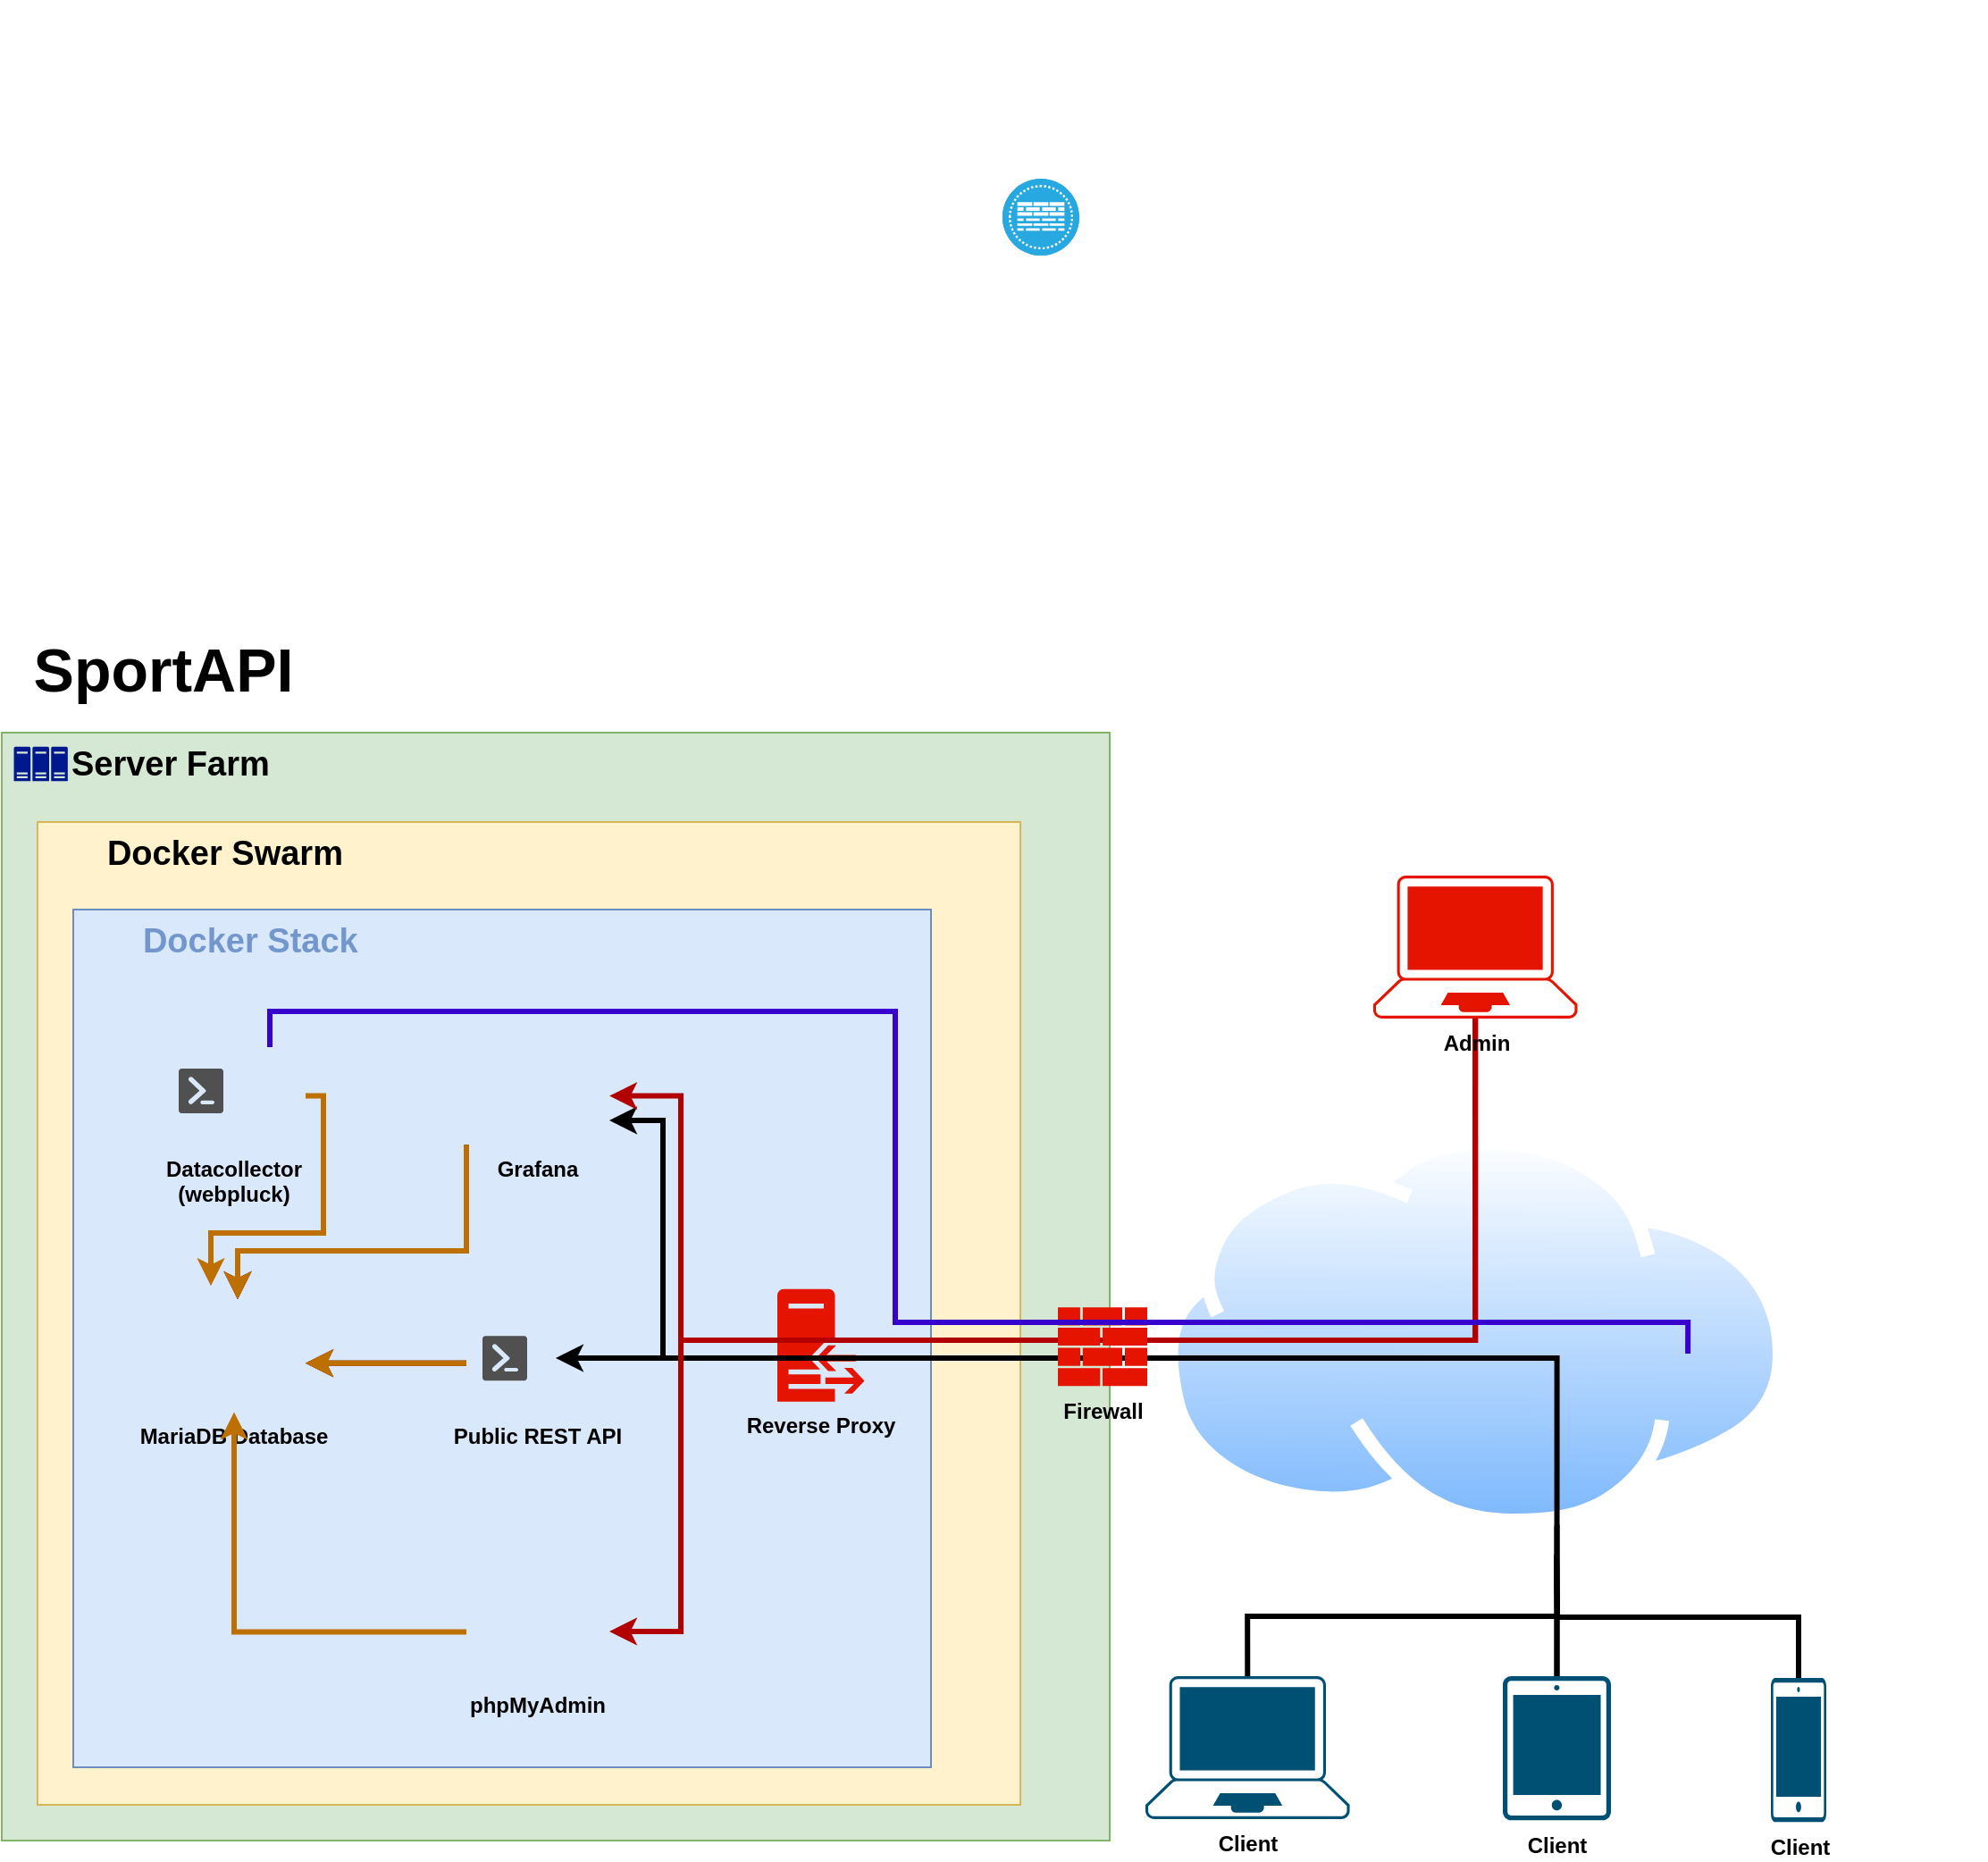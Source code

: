 <mxfile version="16.6.6" type="onedrive"><diagram id="1kQ4zj5hhw_GbzSQy2SO" name="Page-1"><mxGraphModel dx="2012" dy="728" grid="1" gridSize="10" guides="1" tooltips="1" connect="1" arrows="1" fold="1" page="1" pageScale="1" pageWidth="827" pageHeight="1169" math="0" shadow="0"><root><mxCell id="0"/><mxCell id="1" parent="0"/><mxCell id="qCug3SYTEFzVI49xKBfJ-106" value="" style="group" vertex="1" connectable="0" parent="1"><mxGeometry x="-550" y="550" width="620" height="620" as="geometry"/></mxCell><mxCell id="qCug3SYTEFzVI49xKBfJ-71" value="" style="group;fillColor=#cdeb8b;strokeColor=#36393d;recursiveResize=0;container=0;" vertex="1" connectable="0" parent="qCug3SYTEFzVI49xKBfJ-106"><mxGeometry width="620.0" height="620.0" as="geometry"/></mxCell><mxCell id="qCug3SYTEFzVI49xKBfJ-72" value="&lt;b&gt;&lt;font style=&quot;font-size: 19px&quot;&gt;&amp;nbsp; &amp;nbsp; &amp;nbsp; &amp;nbsp;Server Farm&lt;/font&gt;&lt;/b&gt;" style="rounded=0;whiteSpace=wrap;html=1;fillColor=#d5e8d4;strokeColor=#82b366;align=left;verticalAlign=top;" vertex="1" parent="qCug3SYTEFzVI49xKBfJ-106"><mxGeometry width="620.0" height="620.0" as="geometry"/></mxCell><mxCell id="qCug3SYTEFzVI49xKBfJ-105" value="" style="sketch=0;aspect=fixed;pointerEvents=1;shadow=0;dashed=0;html=1;strokeColor=none;labelPosition=center;verticalLabelPosition=bottom;verticalAlign=top;align=center;fillColor=#00188D;shape=mxgraph.mscae.enterprise.server_farm;labelBackgroundColor=none;fontSize=34;fontColor=#000000;" vertex="1" parent="qCug3SYTEFzVI49xKBfJ-106"><mxGeometry x="6.764" y="7.891" width="30.149" height="19.287" as="geometry"/></mxCell><mxCell id="qCug3SYTEFzVI49xKBfJ-36" value="" style="group;fillColor=#fff2cc;strokeColor=#d6b656;recursiveResize=0;" vertex="1" connectable="0" parent="1"><mxGeometry x="-530" y="600" width="550" height="550" as="geometry"/></mxCell><mxCell id="qCug3SYTEFzVI49xKBfJ-37" value="&lt;b&gt;&lt;font style=&quot;font-size: 19px&quot;&gt;&amp;nbsp; &amp;nbsp; &amp;nbsp; &amp;nbsp;Docker Swarm&lt;/font&gt;&lt;/b&gt;" style="rounded=0;whiteSpace=wrap;html=1;fillColor=#fff2cc;strokeColor=#d6b656;align=left;verticalAlign=top;" vertex="1" parent="qCug3SYTEFzVI49xKBfJ-36"><mxGeometry width="550" height="550" as="geometry"/></mxCell><mxCell id="qCug3SYTEFzVI49xKBfJ-35" value="" style="group;recursiveResize=0;" vertex="1" connectable="0" parent="qCug3SYTEFzVI49xKBfJ-36"><mxGeometry x="20" y="49" width="480" height="481" as="geometry"/></mxCell><mxCell id="qCug3SYTEFzVI49xKBfJ-3" value="&lt;b&gt;&lt;font style=&quot;font-size: 19px&quot;&gt;&amp;nbsp; &amp;nbsp; &amp;nbsp; &amp;nbsp;Docker Stack&lt;/font&gt;&lt;/b&gt;" style="rounded=0;whiteSpace=wrap;html=1;fillColor=#dae8fc;strokeColor=#6c8ebf;align=left;verticalAlign=top;fontColor=#7397CC;" vertex="1" parent="qCug3SYTEFzVI49xKBfJ-35"><mxGeometry width="480" height="480" as="geometry"/></mxCell><mxCell id="qCug3SYTEFzVI49xKBfJ-6" value="" style="shape=image;html=1;verticalAlign=top;verticalLabelPosition=bottom;labelBackgroundColor=#ffffff;imageAspect=0;aspect=fixed;image=https://cdn1.iconfinder.com/data/icons/unicons-line-vol-3/24/docker-128.png" vertex="1" parent="qCug3SYTEFzVI49xKBfJ-35"><mxGeometry x="1" width="40" height="40" as="geometry"/></mxCell><mxCell id="qCug3SYTEFzVI49xKBfJ-21" value="" style="group;verticalAlign=bottom;" vertex="1" connectable="0" parent="qCug3SYTEFzVI49xKBfJ-35"><mxGeometry x="220" y="210.6" width="80" height="70.6" as="geometry"/></mxCell><mxCell id="qCug3SYTEFzVI49xKBfJ-29" value="" style="shape=image;verticalLabelPosition=bottom;labelBackgroundColor=default;verticalAlign=top;aspect=fixed;imageAspect=0;image=https://github.com/jpsider/RestPS/raw/master/z_Images/icon_2.png;" vertex="1" parent="qCug3SYTEFzVI49xKBfJ-21"><mxGeometry x="35.51" y="-5" width="39.49" height="30" as="geometry"/></mxCell><mxCell id="qCug3SYTEFzVI49xKBfJ-22" value="" style="shape=image;html=1;verticalAlign=top;verticalLabelPosition=bottom;labelBackgroundColor=#ffffff;imageAspect=0;aspect=fixed;image=https://cdn2.iconfinder.com/data/icons/crystalproject/128x128/apps/tux.png;fontSize=19;fontColor=#7397CC;" vertex="1" parent="qCug3SYTEFzVI49xKBfJ-21"><mxGeometry x="12" width="30" height="30" as="geometry"/></mxCell><mxCell id="qCug3SYTEFzVI49xKBfJ-23" value="Public REST API" style="shape=image;verticalLabelPosition=bottom;labelBackgroundColor=none;verticalAlign=top;aspect=fixed;imageAspect=0;image=https://container-lion.com/files/content/contaimo/lagercontainer/lagercontainer_xxl/Lagercontainer-XXL_rot.png;fontStyle=1" vertex="1" parent="qCug3SYTEFzVI49xKBfJ-21"><mxGeometry y="16" width="80" height="54.6" as="geometry"/></mxCell><mxCell id="qCug3SYTEFzVI49xKBfJ-24" value="" style="sketch=0;pointerEvents=1;shadow=0;dashed=0;html=1;strokeColor=none;fillColor=#505050;labelPosition=center;verticalLabelPosition=bottom;verticalAlign=top;outlineConnect=0;align=center;shape=mxgraph.office.concepts.powershell;fontSize=19;fontColor=#7397CC;" vertex="1" parent="qCug3SYTEFzVI49xKBfJ-21"><mxGeometry x="9" y="28" width="25" height="25" as="geometry"/></mxCell><mxCell id="qCug3SYTEFzVI49xKBfJ-25" value="" style="group;verticalAlign=bottom;" vertex="1" connectable="0" parent="qCug3SYTEFzVI49xKBfJ-35"><mxGeometry x="220" y="361" width="80" height="70.6" as="geometry"/></mxCell><mxCell id="qCug3SYTEFzVI49xKBfJ-26" value="" style="shape=image;html=1;verticalAlign=top;verticalLabelPosition=bottom;labelBackgroundColor=#ffffff;imageAspect=0;aspect=fixed;image=https://cdn2.iconfinder.com/data/icons/crystalproject/128x128/apps/tux.png;fontSize=19;fontColor=#7397CC;" vertex="1" parent="qCug3SYTEFzVI49xKBfJ-25"><mxGeometry x="12" width="30" height="30" as="geometry"/></mxCell><mxCell id="qCug3SYTEFzVI49xKBfJ-27" value="phpMyAdmin" style="shape=image;verticalLabelPosition=bottom;labelBackgroundColor=none;verticalAlign=top;aspect=fixed;imageAspect=0;image=https://container-lion.com/files/content/contaimo/lagercontainer/lagercontainer_xxl/Lagercontainer-XXL_rot.png;fontStyle=1" vertex="1" parent="qCug3SYTEFzVI49xKBfJ-25"><mxGeometry y="16" width="80" height="54.6" as="geometry"/></mxCell><mxCell id="qCug3SYTEFzVI49xKBfJ-30" value="" style="shape=image;verticalLabelPosition=bottom;labelBackgroundColor=default;verticalAlign=top;aspect=fixed;imageAspect=0;image=https://i.pinimg.com/originals/72/d1/4e/72d14e08ee83c1ed56e4a5b5622ccc1e.png;" vertex="1" parent="qCug3SYTEFzVI49xKBfJ-25"><mxGeometry x="7.6" y="25.6" width="33.4" height="33.4" as="geometry"/></mxCell><mxCell id="qCug3SYTEFzVI49xKBfJ-42" value="" style="group;verticalAlign=bottom;" vertex="1" connectable="0" parent="qCug3SYTEFzVI49xKBfJ-35"><mxGeometry x="220" y="61" width="80" height="70.6" as="geometry"/></mxCell><mxCell id="qCug3SYTEFzVI49xKBfJ-43" value="" style="shape=image;html=1;verticalAlign=top;verticalLabelPosition=bottom;labelBackgroundColor=#ffffff;imageAspect=0;aspect=fixed;image=https://cdn2.iconfinder.com/data/icons/crystalproject/128x128/apps/tux.png;fontSize=19;fontColor=#7397CC;" vertex="1" parent="qCug3SYTEFzVI49xKBfJ-42"><mxGeometry x="12" width="30" height="30" as="geometry"/></mxCell><mxCell id="qCug3SYTEFzVI49xKBfJ-44" value="Grafana" style="shape=image;verticalLabelPosition=bottom;labelBackgroundColor=none;verticalAlign=top;aspect=fixed;imageAspect=0;image=https://container-lion.com/files/content/contaimo/lagercontainer/lagercontainer_xxl/Lagercontainer-XXL_rot.png;fontStyle=1" vertex="1" parent="qCug3SYTEFzVI49xKBfJ-42"><mxGeometry y="16" width="80" height="54.6" as="geometry"/></mxCell><mxCell id="qCug3SYTEFzVI49xKBfJ-46" value="" style="shape=image;verticalLabelPosition=bottom;labelBackgroundColor=default;verticalAlign=top;aspect=fixed;imageAspect=0;image=https://docs.checkmk.com/latest/images/grafana_logo.png;" vertex="1" parent="qCug3SYTEFzVI49xKBfJ-42"><mxGeometry x="8" y="27.3" width="25.7" height="25.7" as="geometry"/></mxCell><mxCell id="qCug3SYTEFzVI49xKBfJ-15" value="" style="group;verticalAlign=bottom;" vertex="1" connectable="0" parent="qCug3SYTEFzVI49xKBfJ-35"><mxGeometry x="50" y="210.6" width="80" height="70.6" as="geometry"/></mxCell><mxCell id="qCug3SYTEFzVI49xKBfJ-11" value="" style="shape=image;html=1;verticalAlign=top;verticalLabelPosition=bottom;labelBackgroundColor=#ffffff;imageAspect=0;aspect=fixed;image=https://cdn2.iconfinder.com/data/icons/crystalproject/128x128/apps/tux.png;fontSize=19;fontColor=#7397CC;" vertex="1" parent="qCug3SYTEFzVI49xKBfJ-15"><mxGeometry x="12" width="30" height="30" as="geometry"/></mxCell><mxCell id="qCug3SYTEFzVI49xKBfJ-13" value="MariaDB Database" style="shape=image;verticalLabelPosition=bottom;labelBackgroundColor=none;verticalAlign=top;aspect=fixed;imageAspect=0;image=https://container-lion.com/files/content/contaimo/lagercontainer/lagercontainer_xxl/Lagercontainer-XXL_rot.png;fontStyle=1" vertex="1" parent="qCug3SYTEFzVI49xKBfJ-15"><mxGeometry y="16" width="80" height="54.6" as="geometry"/></mxCell><mxCell id="qCug3SYTEFzVI49xKBfJ-14" value="" style="shape=image;verticalLabelPosition=bottom;labelBackgroundColor=default;verticalAlign=top;aspect=fixed;imageAspect=0;image=https://www.sindastra.de/wp-content/uploads/2021/10/2019_11_mariadb-logo-vert_blue-transparent.png;" vertex="1" parent="qCug3SYTEFzVI49xKBfJ-15"><mxGeometry x="2.41" y="23.25" width="40.17" height="32.75" as="geometry"/></mxCell><mxCell id="qCug3SYTEFzVI49xKBfJ-17" value="" style="group;verticalAlign=bottom;" vertex="1" connectable="0" parent="qCug3SYTEFzVI49xKBfJ-35"><mxGeometry x="50" y="61" width="80" height="70.6" as="geometry"/></mxCell><mxCell id="qCug3SYTEFzVI49xKBfJ-18" value="" style="shape=image;html=1;verticalAlign=top;verticalLabelPosition=bottom;labelBackgroundColor=#ffffff;imageAspect=0;aspect=fixed;image=https://cdn2.iconfinder.com/data/icons/crystalproject/128x128/apps/tux.png;fontSize=19;fontColor=#7397CC;" vertex="1" parent="qCug3SYTEFzVI49xKBfJ-17"><mxGeometry x="12" width="30" height="30" as="geometry"/></mxCell><mxCell id="qCug3SYTEFzVI49xKBfJ-19" value="Datacollector&#10;(webpluck)" style="shape=image;verticalLabelPosition=bottom;labelBackgroundColor=none;verticalAlign=top;aspect=fixed;imageAspect=0;image=https://container-lion.com/files/content/contaimo/lagercontainer/lagercontainer_xxl/Lagercontainer-XXL_rot.png;fontStyle=1" vertex="1" parent="qCug3SYTEFzVI49xKBfJ-17"><mxGeometry y="16" width="80" height="54.6" as="geometry"/></mxCell><mxCell id="qCug3SYTEFzVI49xKBfJ-10" value="" style="sketch=0;pointerEvents=1;shadow=0;dashed=0;html=1;strokeColor=none;fillColor=#505050;labelPosition=center;verticalLabelPosition=bottom;verticalAlign=top;outlineConnect=0;align=center;shape=mxgraph.office.concepts.powershell;fontSize=19;fontColor=#7397CC;" vertex="1" parent="qCug3SYTEFzVI49xKBfJ-17"><mxGeometry x="9" y="28" width="25" height="25" as="geometry"/></mxCell><mxCell id="qCug3SYTEFzVI49xKBfJ-55" style="edgeStyle=orthogonalEdgeStyle;rounded=0;orthogonalLoop=1;jettySize=auto;html=1;exitX=0;exitY=0.5;exitDx=0;exitDy=0;entryX=1;entryY=0.5;entryDx=0;entryDy=0;fontSize=12;fontColor=#000000;strokeWidth=3;" edge="1" parent="qCug3SYTEFzVI49xKBfJ-35" source="qCug3SYTEFzVI49xKBfJ-23" target="qCug3SYTEFzVI49xKBfJ-13"><mxGeometry relative="1" as="geometry"/></mxCell><mxCell id="qCug3SYTEFzVI49xKBfJ-57" style="edgeStyle=orthogonalEdgeStyle;rounded=0;orthogonalLoop=1;jettySize=auto;html=1;exitX=0;exitY=0.5;exitDx=0;exitDy=0;entryX=0.5;entryY=1;entryDx=0;entryDy=0;fontSize=12;fontColor=#000000;strokeWidth=3;fillColor=#f0a30a;strokeColor=#BD7000;" edge="1" parent="qCug3SYTEFzVI49xKBfJ-35" source="qCug3SYTEFzVI49xKBfJ-27" target="qCug3SYTEFzVI49xKBfJ-13"><mxGeometry relative="1" as="geometry"/></mxCell><mxCell id="qCug3SYTEFzVI49xKBfJ-58" style="edgeStyle=orthogonalEdgeStyle;rounded=0;orthogonalLoop=1;jettySize=auto;html=1;exitX=0;exitY=1;exitDx=0;exitDy=0;entryX=1;entryY=0.25;entryDx=0;entryDy=0;fontSize=12;fontColor=#000000;strokeWidth=3;" edge="1" parent="qCug3SYTEFzVI49xKBfJ-35" source="qCug3SYTEFzVI49xKBfJ-44" target="qCug3SYTEFzVI49xKBfJ-11"><mxGeometry relative="1" as="geometry"><Array as="points"><mxPoint x="220" y="191"/><mxPoint x="92" y="191"/></Array></mxGeometry></mxCell><mxCell id="qCug3SYTEFzVI49xKBfJ-59" style="edgeStyle=orthogonalEdgeStyle;rounded=0;orthogonalLoop=1;jettySize=auto;html=1;exitX=0;exitY=0.5;exitDx=0;exitDy=0;entryX=1;entryY=0.5;entryDx=0;entryDy=0;fontSize=12;fontColor=#000000;strokeWidth=3;fillColor=#fa6800;strokeColor=#C73500;" edge="1" parent="qCug3SYTEFzVI49xKBfJ-35"><mxGeometry relative="1" as="geometry"><mxPoint x="220" y="253.9" as="sourcePoint"/><mxPoint x="130" y="253.9" as="targetPoint"/></mxGeometry></mxCell><mxCell id="qCug3SYTEFzVI49xKBfJ-60" style="edgeStyle=orthogonalEdgeStyle;rounded=0;orthogonalLoop=1;jettySize=auto;html=1;exitX=0;exitY=1;exitDx=0;exitDy=0;entryX=1;entryY=0.25;entryDx=0;entryDy=0;fontSize=12;fontColor=#000000;strokeWidth=3;fillColor=#fa6800;strokeColor=#C73500;" edge="1" parent="qCug3SYTEFzVI49xKBfJ-35"><mxGeometry relative="1" as="geometry"><mxPoint x="220" y="131.6" as="sourcePoint"/><mxPoint x="92" y="218.1" as="targetPoint"/><Array as="points"><mxPoint x="220" y="191"/><mxPoint x="92" y="191"/></Array></mxGeometry></mxCell><mxCell id="qCug3SYTEFzVI49xKBfJ-41" value="Reverse Proxy" style="sketch=0;pointerEvents=1;shadow=0;dashed=0;html=1;strokeColor=none;fillColor=#e51400;labelPosition=center;verticalLabelPosition=bottom;verticalAlign=top;outlineConnect=0;align=center;shape=mxgraph.office.servers.reverse_proxy;labelBackgroundColor=none;fontSize=12;fontColor=#000000;fontStyle=1;aspect=fixed;" vertex="1" parent="qCug3SYTEFzVI49xKBfJ-35"><mxGeometry x="394" y="212.4" width="48.74" height="63" as="geometry"/></mxCell><mxCell id="qCug3SYTEFzVI49xKBfJ-112" style="edgeStyle=orthogonalEdgeStyle;rounded=0;orthogonalLoop=1;jettySize=auto;html=1;exitX=0;exitY=1;exitDx=0;exitDy=0;entryX=1;entryY=0.25;entryDx=0;entryDy=0;fontSize=12;fontColor=#000000;strokeWidth=3;fillColor=#f0a30a;strokeColor=#BD7000;" edge="1" parent="qCug3SYTEFzVI49xKBfJ-35"><mxGeometry relative="1" as="geometry"><mxPoint x="220.0" y="131.6" as="sourcePoint"/><mxPoint x="92" y="218.1" as="targetPoint"/><Array as="points"><mxPoint x="220" y="191"/><mxPoint x="92" y="191"/></Array></mxGeometry></mxCell><mxCell id="qCug3SYTEFzVI49xKBfJ-113" style="edgeStyle=orthogonalEdgeStyle;rounded=0;orthogonalLoop=1;jettySize=auto;html=1;exitX=1;exitY=0.5;exitDx=0;exitDy=0;entryX=0.5;entryY=0;entryDx=0;entryDy=0;fontSize=12;fontColor=#000000;endArrow=classic;endFill=1;strokeWidth=3;fillColor=#f0a30a;strokeColor=#BD7000;" edge="1" parent="qCug3SYTEFzVI49xKBfJ-35"><mxGeometry relative="1" as="geometry"><mxPoint x="130" y="104.3" as="sourcePoint"/><mxPoint x="77" y="210.6" as="targetPoint"/><Array as="points"><mxPoint x="140" y="104"/><mxPoint x="140" y="181"/><mxPoint x="77" y="181"/></Array></mxGeometry></mxCell><mxCell id="qCug3SYTEFzVI49xKBfJ-114" style="edgeStyle=orthogonalEdgeStyle;rounded=0;orthogonalLoop=1;jettySize=auto;html=1;exitX=0;exitY=0.5;exitDx=0;exitDy=0;entryX=1;entryY=0.5;entryDx=0;entryDy=0;fontSize=12;fontColor=#000000;strokeWidth=3;fillColor=#f0a30a;strokeColor=#BD7000;" edge="1" parent="qCug3SYTEFzVI49xKBfJ-35"><mxGeometry relative="1" as="geometry"><mxPoint x="220.0" y="253.9" as="sourcePoint"/><mxPoint x="130" y="253.9" as="targetPoint"/></mxGeometry></mxCell><mxCell id="qCug3SYTEFzVI49xKBfJ-70" value="" style="shape=image;html=1;verticalAlign=top;verticalLabelPosition=bottom;labelBackgroundColor=#ffffff;imageAspect=0;aspect=fixed;image=https://cdn1.iconfinder.com/data/icons/unicons-line-vol-3/24/docker-128.png" vertex="1" parent="qCug3SYTEFzVI49xKBfJ-36"><mxGeometry width="40" height="40" as="geometry"/></mxCell><mxCell id="qCug3SYTEFzVI49xKBfJ-54" style="edgeStyle=orthogonalEdgeStyle;rounded=0;orthogonalLoop=1;jettySize=auto;html=1;exitX=0.5;exitY=0;exitDx=0;exitDy=0;exitPerimeter=0;entryX=0.625;entryY=0.447;entryDx=0;entryDy=0;entryPerimeter=0;fontSize=12;fontColor=#000000;strokeWidth=3;" edge="1" parent="1" source="qCug3SYTEFzVI49xKBfJ-49" target="qCug3SYTEFzVI49xKBfJ-23"><mxGeometry relative="1" as="geometry"><Array as="points"><mxPoint x="320" y="900"/></Array></mxGeometry></mxCell><mxCell id="qCug3SYTEFzVI49xKBfJ-8" value="" style="shape=image;html=1;verticalAlign=top;verticalLabelPosition=bottom;labelBackgroundColor=#ffffff;imageAspect=0;aspect=fixed;image=https://cdn2.iconfinder.com/data/icons/crystalproject/128x128/apps/tux.png;fontSize=19;fontColor=#7397CC;" vertex="1" parent="1"><mxGeometry x="-128" y="140" width="30" height="30" as="geometry"/></mxCell><mxCell id="qCug3SYTEFzVI49xKBfJ-7" value="" style="shape=image;verticalLabelPosition=bottom;labelBackgroundColor=default;verticalAlign=top;aspect=fixed;imageAspect=0;image=https://container-lion.com/files/content/contaimo/lagercontainer/lagercontainer_xxl/Lagercontainer-XXL_rot.png;" vertex="1" parent="1"><mxGeometry x="-140" y="156" width="80" height="54.6" as="geometry"/></mxCell><mxCell id="qCug3SYTEFzVI49xKBfJ-9" value="" style="shape=image;verticalLabelPosition=bottom;labelBackgroundColor=default;verticalAlign=top;aspect=fixed;imageAspect=0;image=https://www.sindastra.de/wp-content/uploads/2021/10/2019_11_mariadb-logo-vert_blue-transparent.png;" vertex="1" parent="1"><mxGeometry x="-137.59" y="163.25" width="40.17" height="32.75" as="geometry"/></mxCell><mxCell id="qCug3SYTEFzVI49xKBfJ-31" value="" style="fillColor=#28A8E0;verticalLabelPosition=bottom;sketch=0;html=1;strokeColor=#ffffff;verticalAlign=top;align=center;points=[[0.145,0.145,0],[0.5,0,0],[0.855,0.145,0],[1,0.5,0],[0.855,0.855,0],[0.5,1,0],[0.145,0.855,0],[0,0.5,0]];pointerEvents=1;shape=mxgraph.cisco_safe.compositeIcon;bgIcon=ellipse;resIcon=mxgraph.cisco_safe.capability.virtual_firewall;labelBackgroundColor=none;fontSize=19;fontColor=#7397CC;" vertex="1" parent="1"><mxGeometry x="10" y="240" width="43" height="43" as="geometry"/></mxCell><mxCell id="qCug3SYTEFzVI49xKBfJ-40" value="" style="aspect=fixed;perimeter=ellipsePerimeter;html=1;align=center;shadow=0;dashed=0;spacingTop=3;image;image=img/lib/active_directory/internet_cloud.svg;labelBackgroundColor=none;fontSize=19;fontColor=#7397CC;" vertex="1" parent="1"><mxGeometry x="100" y="775" width="349.21" height="220" as="geometry"/></mxCell><mxCell id="qCug3SYTEFzVI49xKBfJ-64" style="edgeStyle=orthogonalEdgeStyle;rounded=0;orthogonalLoop=1;jettySize=auto;html=1;exitX=0.5;exitY=0;exitDx=0;exitDy=0;exitPerimeter=0;fontSize=12;fontColor=#000000;strokeWidth=3;endArrow=none;endFill=0;" edge="1" parent="1" source="qCug3SYTEFzVI49xKBfJ-47"><mxGeometry relative="1" as="geometry"><mxPoint x="320" y="1010" as="targetPoint"/></mxGeometry></mxCell><mxCell id="qCug3SYTEFzVI49xKBfJ-47" value="&lt;b&gt;Client&lt;/b&gt;" style="points=[[0.13,0.02,0],[0.5,0,0],[0.87,0.02,0],[0.885,0.4,0],[0.985,0.985,0],[0.5,1,0],[0.015,0.985,0],[0.115,0.4,0]];verticalLabelPosition=bottom;sketch=0;html=1;verticalAlign=top;aspect=fixed;align=center;pointerEvents=1;shape=mxgraph.cisco19.laptop;fillColor=#005073;strokeColor=none;labelBackgroundColor=none;fontSize=12;fontColor=#000000;" vertex="1" parent="1"><mxGeometry x="90" y="1078" width="114.29" height="80" as="geometry"/></mxCell><mxCell id="qCug3SYTEFzVI49xKBfJ-65" style="edgeStyle=orthogonalEdgeStyle;rounded=0;orthogonalLoop=1;jettySize=auto;html=1;exitX=0.5;exitY=0;exitDx=0;exitDy=0;exitPerimeter=0;fontSize=12;fontColor=#000000;endArrow=none;endFill=0;strokeWidth=3;" edge="1" parent="1" source="qCug3SYTEFzVI49xKBfJ-48"><mxGeometry relative="1" as="geometry"><mxPoint x="320" y="1010" as="targetPoint"/></mxGeometry></mxCell><mxCell id="qCug3SYTEFzVI49xKBfJ-53" style="edgeStyle=orthogonalEdgeStyle;rounded=0;orthogonalLoop=1;jettySize=auto;html=1;exitX=0.5;exitY=0;exitDx=0;exitDy=0;exitPerimeter=0;entryX=1;entryY=0.75;entryDx=0;entryDy=0;fontSize=12;fontColor=#000000;strokeWidth=3;" edge="1" parent="1" source="qCug3SYTEFzVI49xKBfJ-49" target="qCug3SYTEFzVI49xKBfJ-44"><mxGeometry relative="1" as="geometry"><Array as="points"><mxPoint x="320" y="900"/><mxPoint x="-180" y="900"/><mxPoint x="-180" y="767"/></Array></mxGeometry></mxCell><mxCell id="qCug3SYTEFzVI49xKBfJ-48" value="&lt;b&gt;Client&lt;/b&gt;" style="sketch=0;points=[[0.015,0.015,0],[0.985,0.015,0],[0.985,0.985,0],[0.015,0.985,0],[0.25,0,0],[0.5,0,0],[0.75,0,0],[1,0.25,0],[1,0.5,0],[1,0.75,0],[0.75,1,0],[0.5,1,0],[0.25,1,0],[0,0.75,0],[0,0.5,0],[0,0.25,0]];verticalLabelPosition=bottom;html=1;verticalAlign=top;align=center;pointerEvents=1;shape=mxgraph.cisco19.handheld;fillColor=#005073;strokeColor=none;labelBackgroundColor=none;fontSize=12;fontColor=#000000;" vertex="1" parent="1"><mxGeometry x="440" y="1079" width="31" height="80.67" as="geometry"/></mxCell><mxCell id="qCug3SYTEFzVI49xKBfJ-49" value="&lt;b&gt;Client&lt;br&gt;&lt;/b&gt;" style="sketch=0;points=[[0.015,0.015,0],[0.985,0.015,0],[0.985,0.985,0],[0.015,0.985,0],[0.25,0,0],[0.5,0,0],[0.75,0,0],[1,0.25,0],[1,0.5,0],[1,0.75,0],[0.75,1,0],[0.5,1,0],[0.25,1,0],[0,0.75,0],[0,0.5,0],[0,0.25,0]];verticalLabelPosition=bottom;html=1;verticalAlign=top;aspect=fixed;align=center;pointerEvents=1;shape=mxgraph.cisco19.handheld;fillColor=#005073;strokeColor=none;labelBackgroundColor=none;fontSize=12;fontColor=#000000;" vertex="1" parent="1"><mxGeometry x="290" y="1078" width="60.5" height="80.67" as="geometry"/></mxCell><mxCell id="qCug3SYTEFzVI49xKBfJ-51" style="edgeStyle=orthogonalEdgeStyle;rounded=0;orthogonalLoop=1;jettySize=auto;html=1;exitX=0.5;exitY=1;exitDx=0;exitDy=0;exitPerimeter=0;fontSize=12;fontColor=#000000;fillColor=#e51400;strokeColor=#B20000;strokeWidth=3;" edge="1" parent="1" source="qCug3SYTEFzVI49xKBfJ-50" target="qCug3SYTEFzVI49xKBfJ-27"><mxGeometry relative="1" as="geometry"><Array as="points"><mxPoint x="275" y="890"/><mxPoint x="-170" y="890"/><mxPoint x="-170" y="1053"/></Array></mxGeometry></mxCell><mxCell id="qCug3SYTEFzVI49xKBfJ-68" style="edgeStyle=orthogonalEdgeStyle;rounded=0;orthogonalLoop=1;jettySize=auto;html=1;exitX=0.5;exitY=1;exitDx=0;exitDy=0;exitPerimeter=0;entryX=1;entryY=0.5;entryDx=0;entryDy=0;fontSize=12;fontColor=#000000;endArrow=classic;endFill=1;strokeWidth=3;fillColor=#e51400;strokeColor=#B20000;" edge="1" parent="1" source="qCug3SYTEFzVI49xKBfJ-50" target="qCug3SYTEFzVI49xKBfJ-44"><mxGeometry relative="1" as="geometry"><Array as="points"><mxPoint x="275" y="890"/><mxPoint x="-170" y="890"/><mxPoint x="-170" y="753"/></Array></mxGeometry></mxCell><mxCell id="qCug3SYTEFzVI49xKBfJ-50" value="Admin" style="points=[[0.13,0.02,0],[0.5,0,0],[0.87,0.02,0],[0.885,0.4,0],[0.985,0.985,0],[0.5,1,0],[0.015,0.985,0],[0.115,0.4,0]];verticalLabelPosition=bottom;sketch=0;html=1;verticalAlign=top;aspect=fixed;align=center;pointerEvents=1;shape=mxgraph.cisco19.laptop;fillColor=#e51400;strokeColor=#B20000;labelBackgroundColor=none;fontSize=12;fontColor=#000000;fontStyle=1" vertex="1" parent="1"><mxGeometry x="217.46" y="630" width="114.29" height="80" as="geometry"/></mxCell><mxCell id="qCug3SYTEFzVI49xKBfJ-34" value="Firewall" style="sketch=0;aspect=fixed;pointerEvents=1;shadow=0;dashed=0;html=1;strokeColor=none;labelPosition=center;verticalLabelPosition=bottom;verticalAlign=top;align=center;fillColor=#e51400;shape=mxgraph.mscae.enterprise.firewall;labelBackgroundColor=none;fontSize=12;fontColor=#000000;fontStyle=1" vertex="1" parent="1"><mxGeometry x="41" y="871.6" width="50" height="44" as="geometry"/></mxCell><mxCell id="qCug3SYTEFzVI49xKBfJ-69" value="SportAPI" style="text;html=1;align=center;verticalAlign=middle;resizable=0;points=[];autosize=1;strokeColor=none;fillColor=none;fontSize=34;fontColor=#000000;fontStyle=1" vertex="1" parent="1"><mxGeometry x="-540" y="490" width="160" height="50" as="geometry"/></mxCell><mxCell id="qCug3SYTEFzVI49xKBfJ-107" value="" style="shape=image;verticalLabelPosition=bottom;labelBackgroundColor=default;verticalAlign=top;aspect=fixed;imageAspect=0;image=https://boulder-bundesliga.de/wp-content/uploads/2018/03/e4-nuernberg-boulder-bundesliga-picture11.png;" vertex="1" parent="1"><mxGeometry x="370" y="800" width="90" height="90" as="geometry"/></mxCell><mxCell id="qCug3SYTEFzVI49xKBfJ-108" value="" style="shape=image;verticalLabelPosition=bottom;labelBackgroundColor=default;verticalAlign=top;aspect=fixed;imageAspect=0;image=https://duisburg.einstein-boulder.com/wp-content/uploads/2018/12/einstein_logo@2x.png;" vertex="1" parent="1"><mxGeometry x="450" y="805" width="110.34" height="80" as="geometry"/></mxCell><mxCell id="qCug3SYTEFzVI49xKBfJ-109" value="" style="shape=image;verticalLabelPosition=bottom;labelBackgroundColor=default;verticalAlign=top;aspect=fixed;imageAspect=0;image=https://www.wildwakepark.de/wp-content/uploads/2020/02/WildWakePark-Logo_2018_retina.png;" vertex="1" parent="1"><mxGeometry x="393.56" y="880" width="56.44" height="70" as="geometry"/></mxCell><mxCell id="qCug3SYTEFzVI49xKBfJ-110" value="" style="shape=image;verticalLabelPosition=bottom;labelBackgroundColor=default;verticalAlign=top;aspect=fixed;imageAspect=0;image=https://www.dav-ulm.de/files/tao/img/logo/dav-logo-blume.png;" vertex="1" parent="1"><mxGeometry x="450" y="890" width="60" height="60" as="geometry"/></mxCell><mxCell id="qCug3SYTEFzVI49xKBfJ-111" style="edgeStyle=orthogonalEdgeStyle;rounded=0;orthogonalLoop=1;jettySize=auto;html=1;exitX=0.75;exitY=0;exitDx=0;exitDy=0;entryX=0;entryY=0.25;entryDx=0;entryDy=0;fontSize=34;fontColor=#000000;endArrow=none;endFill=0;strokeWidth=3;fillColor=#6a00ff;strokeColor=#3700CC;" edge="1" parent="1" source="qCug3SYTEFzVI49xKBfJ-19" target="qCug3SYTEFzVI49xKBfJ-109"><mxGeometry relative="1" as="geometry"><Array as="points"><mxPoint x="-400" y="706"/><mxPoint x="-50" y="706"/><mxPoint x="-50" y="880"/><mxPoint x="394" y="880"/></Array></mxGeometry></mxCell></root></mxGraphModel></diagram></mxfile>